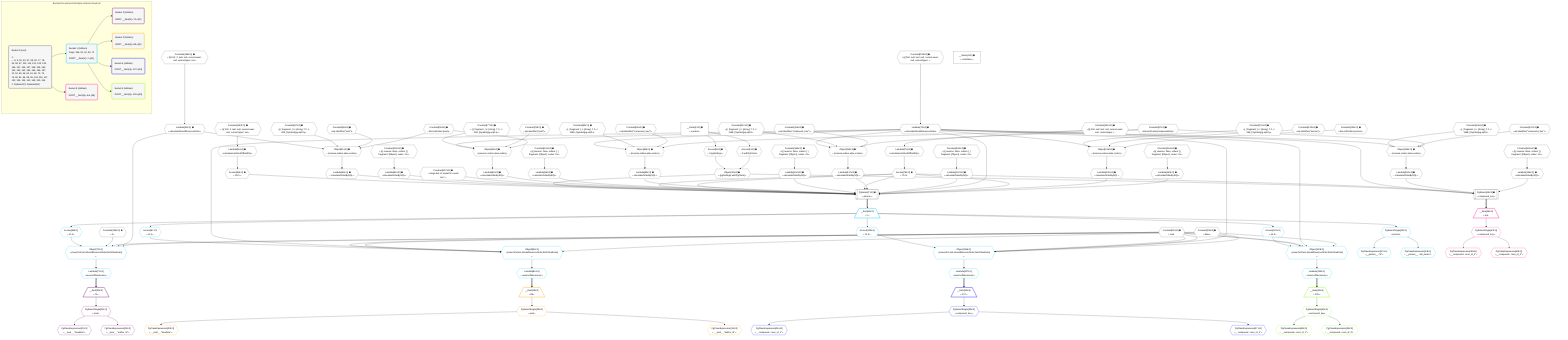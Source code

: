%%{init: {'themeVariables': { 'fontSize': '12px'}}}%%
graph TD
    classDef path fill:#eee,stroke:#000,color:#000
    classDef plan fill:#fff,stroke-width:1px,color:#000
    classDef itemplan fill:#fff,stroke-width:2px,color:#000
    classDef unbatchedplan fill:#dff,stroke-width:1px,color:#000
    classDef sideeffectplan fill:#fcc,stroke-width:2px,color:#000
    classDef bucket fill:#f6f6f6,color:#000,stroke-width:2px,text-align:left


    %% plan dependencies
    PgSelect7[["PgSelect[7∈0] ➊<br />ᐸpersonᐳ"]]:::plan
    Object10{{"Object[10∈0] ➊<br />ᐸ{pgSettings,withPgClient}ᐳ"}}:::plan
    Access56{{"Access[56∈0] ➊<br />ᐸ55.0ᐳ"}}:::plan
    Lambda61{{"Lambda[61∈0] ➊<br />ᐸcalculateOrderBySQLᐳ"}}:::plan
    Lambda66{{"Lambda[66∈0] ➊<br />ᐸcalculateOrderBySQLᐳ"}}:::plan
    Constant157{{"Constant[157∈0] ➊<br />ᐸ'Large bet on myself in round one.'ᐳ"}}:::plan
    Access76{{"Access[76∈0] ➊<br />ᐸ75.0ᐳ"}}:::plan
    Lambda81{{"Lambda[81∈0] ➊<br />ᐸcalculateOrderBySQLᐳ"}}:::plan
    Lambda86{{"Lambda[86∈0] ➊<br />ᐸcalculateOrderBySQLᐳ"}}:::plan
    Lambda99{{"Lambda[99∈0] ➊<br />ᐸcalculateOrderBySQLᐳ"}}:::plan
    Lambda104{{"Lambda[104∈0] ➊<br />ᐸcalculateOrderBySQLᐳ"}}:::plan
    Lambda117{{"Lambda[117∈0] ➊<br />ᐸcalculateOrderBySQLᐳ"}}:::plan
    Lambda122{{"Lambda[122∈0] ➊<br />ᐸcalculateOrderBySQLᐳ"}}:::plan
    Lambda73{{"Lambda[73∈0] ➊<br />ᐸcalculateShouldReverseOrderᐳ"}}:::plan
    Lambda135{{"Lambda[135∈0] ➊<br />ᐸcalculateOrderBySQLᐳ"}}:::plan
    Lambda140{{"Lambda[140∈0] ➊<br />ᐸcalculateOrderBySQLᐳ"}}:::plan
    Object10 & Access56 & Lambda61 & Lambda66 & Constant157 & Access76 & Lambda81 & Lambda86 & Access76 & Lambda99 & Lambda104 & Access76 & Lambda117 & Lambda122 & Lambda73 & Access76 & Lambda135 & Lambda140 --> PgSelect7
    PgSelect44[["PgSelect[44∈0] ➊<br />ᐸcompound_keyᐳ"]]:::plan
    Lambda150{{"Lambda[150∈0] ➊<br />ᐸcalculateOrderBySQLᐳ"}}:::plan
    Lambda155{{"Lambda[155∈0] ➊<br />ᐸcalculateOrderBySQLᐳ"}}:::plan
    Object10 & Lambda73 & Access76 & Lambda150 & Lambda155 --> PgSelect44
    Object60{{"Object[60∈0] ➊<br />ᐸ{reverse,orders,alias,codec}ᐳ"}}:::plan
    Lambda52{{"Lambda[52∈0] ➊<br />ᐸcalculateShouldReverseOrderᐳ"}}:::plan
    Constant57{{"Constant[57∈0] ➊<br />ᐸ[ { fragment: { n: [Array], f: 0, c: 266, [Symbol(pg-sql2-tyᐳ"}}:::plan
    Constant58{{"Constant[58∈0] ➊<br />ᐸsql.identifier(”post”)ᐳ"}}:::plan
    Constant59{{"Constant[59∈0] ➊<br />ᐸRecordCodec(post)ᐳ"}}:::plan
    Lambda52 & Constant57 & Constant58 & Constant59 --> Object60
    Object80{{"Object[80∈0] ➊<br />ᐸ{reverse,orders,alias,codec}ᐳ"}}:::plan
    Constant77{{"Constant[77∈0] ➊<br />ᐸ[ { fragment: { n: [Array], f: 0, c: 266, [Symbol(pg-sql2-tyᐳ"}}:::plan
    Constant78{{"Constant[78∈0] ➊<br />ᐸsql.identifier(”post”)ᐳ"}}:::plan
    Lambda73 & Constant77 & Constant78 & Constant59 --> Object80
    Object98{{"Object[98∈0] ➊<br />ᐸ{reverse,orders,alias,codec}ᐳ"}}:::plan
    Constant95{{"Constant[95∈0] ➊<br />ᐸ[ { fragment: { n: [Array], f: 0, c: 1168, [Symbol(pg-sql2-tᐳ"}}:::plan
    Constant96{{"Constant[96∈0] ➊<br />ᐸsql.identifier(”compound_key”)ᐳ"}}:::plan
    Constant97{{"Constant[97∈0] ➊<br />ᐸRecordCodec(compoundKey)ᐳ"}}:::plan
    Lambda73 & Constant95 & Constant96 & Constant97 --> Object98
    Object116{{"Object[116∈0] ➊<br />ᐸ{reverse,orders,alias,codec}ᐳ"}}:::plan
    Constant113{{"Constant[113∈0] ➊<br />ᐸ[ { fragment: { n: [Array], f: 0, c: 1168, [Symbol(pg-sql2-tᐳ"}}:::plan
    Constant114{{"Constant[114∈0] ➊<br />ᐸsql.identifier(”compound_key”)ᐳ"}}:::plan
    Lambda73 & Constant113 & Constant114 & Constant97 --> Object116
    Object134{{"Object[134∈0] ➊<br />ᐸ{reverse,orders,alias,codec}ᐳ"}}:::plan
    Constant131{{"Constant[131∈0] ➊<br />ᐸ[ { fragment: { n: [Array], f: 0, c: 266, [Symbol(pg-sql2-tyᐳ"}}:::plan
    Constant132{{"Constant[132∈0] ➊<br />ᐸsql.identifier(”person”)ᐳ"}}:::plan
    Constant133{{"Constant[133∈0] ➊<br />ᐸRecordCodec(person)ᐳ"}}:::plan
    Lambda73 & Constant131 & Constant132 & Constant133 --> Object134
    Object149{{"Object[149∈0] ➊<br />ᐸ{reverse,orders,alias,codec}ᐳ"}}:::plan
    Constant146{{"Constant[146∈0] ➊<br />ᐸ[ { fragment: { n: [Array], f: 0, c: 1168, [Symbol(pg-sql2-tᐳ"}}:::plan
    Constant147{{"Constant[147∈0] ➊<br />ᐸsql.identifier(”compound_key”)ᐳ"}}:::plan
    Lambda73 & Constant146 & Constant147 & Constant97 --> Object149
    Access8{{"Access[8∈0] ➊<br />ᐸ2.pgSettingsᐳ"}}:::plan
    Access9{{"Access[9∈0] ➊<br />ᐸ2.withPgClientᐳ"}}:::plan
    Access8 & Access9 --> Object10
    __Value2["__Value[2∈0] ➊<br />ᐸcontextᐳ"]:::plan
    __Value2 --> Access8
    __Value2 --> Access9
    Constant166{{"Constant[166∈0] ➊<br />ᐸ§{ first: 2, last: null, cursorLower: null, cursorUpper: nulᐳ"}}:::plan
    Constant166 --> Lambda52
    Lambda55{{"Lambda[55∈0] ➊<br />ᐸcalculateLimitAndOffsetSQLᐳ"}}:::plan
    Constant167{{"Constant[167∈0] ➊<br />ᐸ§{ first: 2, last: null, cursorLower: null, cursorUpper: nulᐳ"}}:::plan
    Constant167 --> Lambda55
    Lambda55 --> Access56
    Object60 --> Lambda61
    Constant160{{"Constant[160∈0] ➊<br />ᐸ§{ reverse: false, orders: [ { fragment: [Object], codec: Coᐳ"}}:::plan
    Constant160 --> Lambda66
    Constant158{{"Constant[158∈0] ➊<br />ᐸ§{ first: null, last: null, cursorLower: null, cursorUpper: ᐳ"}}:::plan
    Constant158 --> Lambda73
    Lambda75{{"Lambda[75∈0] ➊<br />ᐸcalculateLimitAndOffsetSQLᐳ"}}:::plan
    Constant159{{"Constant[159∈0] ➊<br />ᐸ§{ first: null, last: null, cursorLower: null, cursorUpper: ᐳ"}}:::plan
    Constant159 --> Lambda75
    Lambda75 --> Access76
    Object80 --> Lambda81
    Constant161{{"Constant[161∈0] ➊<br />ᐸ§{ reverse: false, orders: [ { fragment: [Object], codec: Coᐳ"}}:::plan
    Constant161 --> Lambda86
    Object98 --> Lambda99
    Constant162{{"Constant[162∈0] ➊<br />ᐸ§{ reverse: false, orders: [ { fragment: [Object], codec: Coᐳ"}}:::plan
    Constant162 --> Lambda104
    Object116 --> Lambda117
    Constant163{{"Constant[163∈0] ➊<br />ᐸ§{ reverse: false, orders: [ { fragment: [Object], codec: Coᐳ"}}:::plan
    Constant163 --> Lambda122
    Object134 --> Lambda135
    Constant164{{"Constant[164∈0] ➊<br />ᐸ§{ reverse: false, orders: [ { fragment: [Object], codec: Coᐳ"}}:::plan
    Constant164 --> Lambda140
    Object149 --> Lambda150
    Constant165{{"Constant[165∈0] ➊<br />ᐸ§{ reverse: false, orders: [ { fragment: [Object], codec: Coᐳ"}}:::plan
    Constant165 --> Lambda155
    __Value4["__Value[4∈0] ➊<br />ᐸrootValueᐳ"]:::plan
    Constant50{{"Constant[50∈0] ➊<br />ᐸnullᐳ"}}:::plan
    Constant53{{"Constant[53∈0] ➊<br />ᐸfalseᐳ"}}:::plan
    Constant156{{"Constant[156∈0] ➊<br />ᐸ2ᐳ"}}:::plan
    Object70{{"Object[70∈1]<br />ᐸ{rows,first,last,shouldReverseOrder,fetchOneExtra}ᐳ"}}:::plan
    Access68{{"Access[68∈1]<br />ᐸ11.0ᐳ"}}:::plan
    Access68 & Constant156 & Constant50 & Lambda52 & Constant53 --> Object70
    Object88{{"Object[88∈1]<br />ᐸ{rows,first,last,shouldReverseOrder,fetchOneExtra}ᐳ"}}:::plan
    Access87{{"Access[87∈1]<br />ᐸ11.1ᐳ"}}:::plan
    Access87 & Constant50 & Constant50 & Lambda73 & Constant53 --> Object88
    Object106{{"Object[106∈1]<br />ᐸ{rows,first,last,shouldReverseOrder,fetchOneExtra}ᐳ"}}:::plan
    Access105{{"Access[105∈1]<br />ᐸ11.2ᐳ"}}:::plan
    Access105 & Constant50 & Constant50 & Lambda73 & Constant53 --> Object106
    Object124{{"Object[124∈1]<br />ᐸ{rows,first,last,shouldReverseOrder,fetchOneExtra}ᐳ"}}:::plan
    Access123{{"Access[123∈1]<br />ᐸ11.3ᐳ"}}:::plan
    Access123 & Constant50 & Constant50 & Lambda73 & Constant53 --> Object124
    __Item11[/"__Item[11∈1]<br />ᐸ7ᐳ"\]:::itemplan
    PgSelect7 ==> __Item11
    PgSelectSingle12{{"PgSelectSingle[12∈1]<br />ᐸpersonᐳ"}}:::plan
    __Item11 --> PgSelectSingle12
    PgClassExpression13{{"PgClassExpression[13∈1]<br />ᐸ__person__.”id”ᐳ"}}:::plan
    PgSelectSingle12 --> PgClassExpression13
    PgClassExpression14{{"PgClassExpression[14∈1]<br />ᐸ__person__...full_name”ᐳ"}}:::plan
    PgSelectSingle12 --> PgClassExpression14
    __Item11 --> Access68
    Lambda71{{"Lambda[71∈1]<br />ᐸreverseIfNecessaryᐳ"}}:::plan
    Object70 --> Lambda71
    __Item11 --> Access87
    Lambda89{{"Lambda[89∈1]<br />ᐸreverseIfNecessaryᐳ"}}:::plan
    Object88 --> Lambda89
    __Item11 --> Access105
    Lambda107{{"Lambda[107∈1]<br />ᐸreverseIfNecessaryᐳ"}}:::plan
    Object106 --> Lambda107
    __Item11 --> Access123
    Lambda125{{"Lambda[125∈1]<br />ᐸreverseIfNecessaryᐳ"}}:::plan
    Object124 --> Lambda125
    __Item20[/"__Item[20∈2]<br />ᐸ71ᐳ"\]:::itemplan
    Lambda71 ==> __Item20
    PgSelectSingle21{{"PgSelectSingle[21∈2]<br />ᐸpostᐳ"}}:::plan
    __Item20 --> PgSelectSingle21
    PgClassExpression22{{"PgClassExpression[22∈2]<br />ᐸ__post__.”headline”ᐳ"}}:::plan
    PgSelectSingle21 --> PgClassExpression22
    PgClassExpression23{{"PgClassExpression[23∈2]<br />ᐸ__post__.”author_id”ᐳ"}}:::plan
    PgSelectSingle21 --> PgClassExpression23
    __Item28[/"__Item[28∈3]<br />ᐸ89ᐳ"\]:::itemplan
    Lambda89 ==> __Item28
    PgSelectSingle29{{"PgSelectSingle[29∈3]<br />ᐸpostᐳ"}}:::plan
    __Item28 --> PgSelectSingle29
    PgClassExpression30{{"PgClassExpression[30∈3]<br />ᐸ__post__.”headline”ᐳ"}}:::plan
    PgSelectSingle29 --> PgClassExpression30
    PgClassExpression31{{"PgClassExpression[31∈3]<br />ᐸ__post__.”author_id”ᐳ"}}:::plan
    PgSelectSingle29 --> PgClassExpression31
    __Item34[/"__Item[34∈4]<br />ᐸ107ᐳ"\]:::itemplan
    Lambda107 ==> __Item34
    PgSelectSingle35{{"PgSelectSingle[35∈4]<br />ᐸcompound_keyᐳ"}}:::plan
    __Item34 --> PgSelectSingle35
    PgClassExpression36{{"PgClassExpression[36∈4]<br />ᐸ__compound...rson_id_1”ᐳ"}}:::plan
    PgSelectSingle35 --> PgClassExpression36
    PgClassExpression37{{"PgClassExpression[37∈4]<br />ᐸ__compound...rson_id_2”ᐳ"}}:::plan
    PgSelectSingle35 --> PgClassExpression37
    __Item40[/"__Item[40∈5]<br />ᐸ125ᐳ"\]:::itemplan
    Lambda125 ==> __Item40
    PgSelectSingle41{{"PgSelectSingle[41∈5]<br />ᐸcompound_keyᐳ"}}:::plan
    __Item40 --> PgSelectSingle41
    PgClassExpression42{{"PgClassExpression[42∈5]<br />ᐸ__compound...rson_id_1”ᐳ"}}:::plan
    PgSelectSingle41 --> PgClassExpression42
    PgClassExpression43{{"PgClassExpression[43∈5]<br />ᐸ__compound...rson_id_2”ᐳ"}}:::plan
    PgSelectSingle41 --> PgClassExpression43
    __Item46[/"__Item[46∈6]<br />ᐸ44ᐳ"\]:::itemplan
    PgSelect44 ==> __Item46
    PgSelectSingle47{{"PgSelectSingle[47∈6]<br />ᐸcompound_keyᐳ"}}:::plan
    __Item46 --> PgSelectSingle47
    PgClassExpression48{{"PgClassExpression[48∈6]<br />ᐸ__compound...rson_id_1”ᐳ"}}:::plan
    PgSelectSingle47 --> PgClassExpression48
    PgClassExpression49{{"PgClassExpression[49∈6]<br />ᐸ__compound...rson_id_2”ᐳ"}}:::plan
    PgSelectSingle47 --> PgClassExpression49

    %% define steps

    subgraph "Buckets for queries/v4/simple-relations-head-tail"
    Bucket0("Bucket 0 (root)<br /><br />1: <br />ᐳ: 8, 9, 50, 53, 57, 58, 59, 77, 78, 95, 96, 97, 113, 114, 131, 132, 133, 146, 147, 156, 157, 158, 159, 160, 161, 162, 163, 164, 165, 166, 167, 10, 52, 55, 56, 60, 61, 66, 73, 75, 76, 80, 81, 86, 98, 99, 104, 116, 117, 122, 134, 135, 140, 149, 150, 155<br />2: PgSelect[7], PgSelect[44]"):::bucket
    classDef bucket0 stroke:#696969
    class Bucket0,__Value2,__Value4,PgSelect7,Access8,Access9,Object10,PgSelect44,Constant50,Lambda52,Constant53,Lambda55,Access56,Constant57,Constant58,Constant59,Object60,Lambda61,Lambda66,Lambda73,Lambda75,Access76,Constant77,Constant78,Object80,Lambda81,Lambda86,Constant95,Constant96,Constant97,Object98,Lambda99,Lambda104,Constant113,Constant114,Object116,Lambda117,Lambda122,Constant131,Constant132,Constant133,Object134,Lambda135,Lambda140,Constant146,Constant147,Object149,Lambda150,Lambda155,Constant156,Constant157,Constant158,Constant159,Constant160,Constant161,Constant162,Constant163,Constant164,Constant165,Constant166,Constant167 bucket0
    Bucket1("Bucket 1 (listItem)<br />Deps: 156, 50, 52, 53, 73<br /><br />ROOT __Item{1}ᐸ7ᐳ[11]"):::bucket
    classDef bucket1 stroke:#00bfff
    class Bucket1,__Item11,PgSelectSingle12,PgClassExpression13,PgClassExpression14,Access68,Object70,Lambda71,Access87,Object88,Lambda89,Access105,Object106,Lambda107,Access123,Object124,Lambda125 bucket1
    Bucket2("Bucket 2 (listItem)<br /><br />ROOT __Item{2}ᐸ71ᐳ[20]"):::bucket
    classDef bucket2 stroke:#7f007f
    class Bucket2,__Item20,PgSelectSingle21,PgClassExpression22,PgClassExpression23 bucket2
    Bucket3("Bucket 3 (listItem)<br /><br />ROOT __Item{3}ᐸ89ᐳ[28]"):::bucket
    classDef bucket3 stroke:#ffa500
    class Bucket3,__Item28,PgSelectSingle29,PgClassExpression30,PgClassExpression31 bucket3
    Bucket4("Bucket 4 (listItem)<br /><br />ROOT __Item{4}ᐸ107ᐳ[34]"):::bucket
    classDef bucket4 stroke:#0000ff
    class Bucket4,__Item34,PgSelectSingle35,PgClassExpression36,PgClassExpression37 bucket4
    Bucket5("Bucket 5 (listItem)<br /><br />ROOT __Item{5}ᐸ125ᐳ[40]"):::bucket
    classDef bucket5 stroke:#7fff00
    class Bucket5,__Item40,PgSelectSingle41,PgClassExpression42,PgClassExpression43 bucket5
    Bucket6("Bucket 6 (listItem)<br /><br />ROOT __Item{6}ᐸ44ᐳ[46]"):::bucket
    classDef bucket6 stroke:#ff1493
    class Bucket6,__Item46,PgSelectSingle47,PgClassExpression48,PgClassExpression49 bucket6
    Bucket0 --> Bucket1 & Bucket6
    Bucket1 --> Bucket2 & Bucket3 & Bucket4 & Bucket5
    end